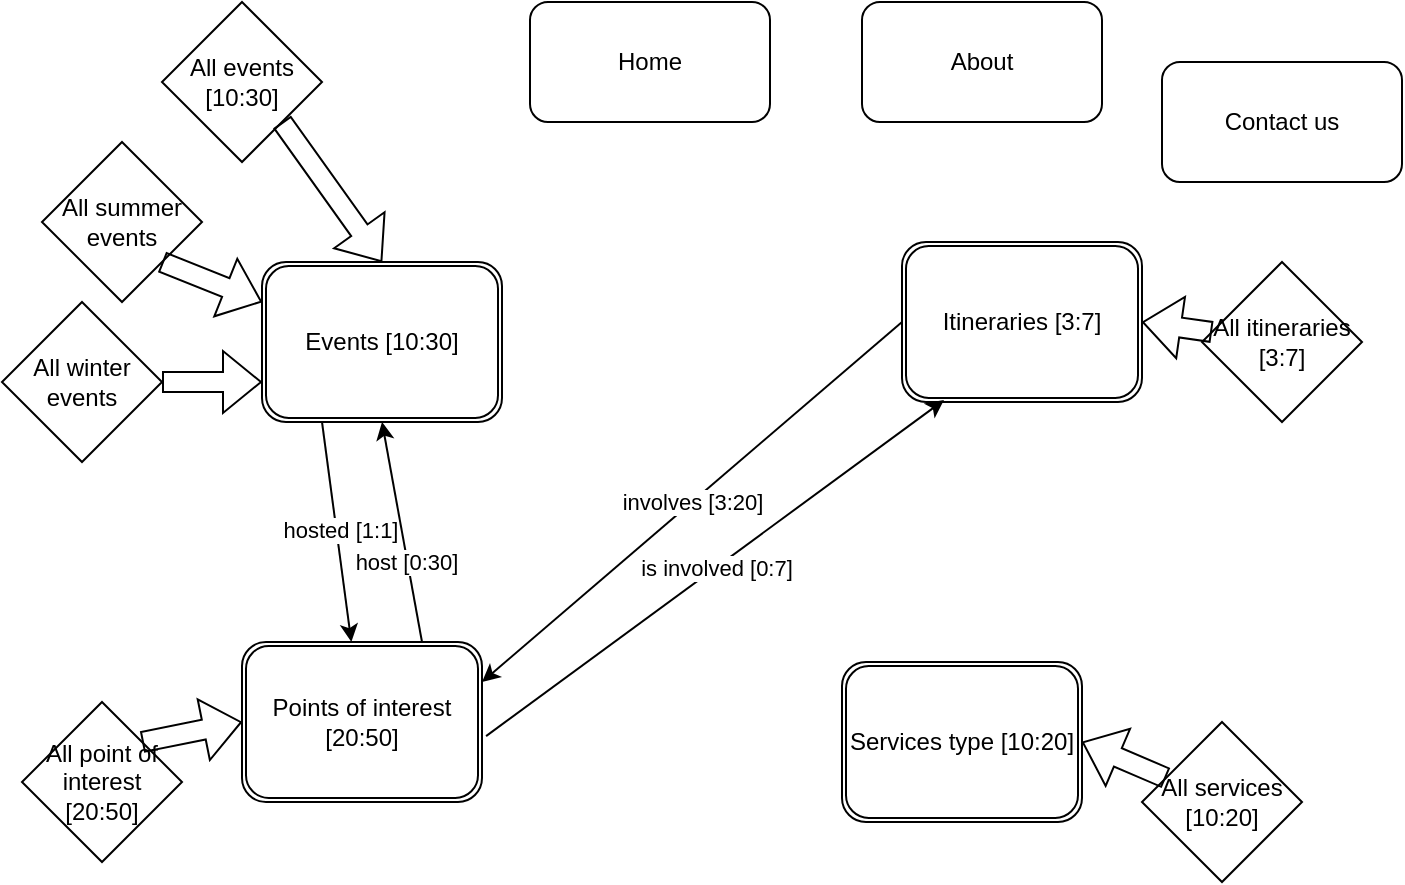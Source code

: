 <mxfile version="18.1.1" type="device"><diagram id="zQy15QqREmI8SNwcbfht" name="Page-1"><mxGraphModel dx="946" dy="536" grid="1" gridSize="10" guides="1" tooltips="1" connect="1" arrows="1" fold="1" page="1" pageScale="1" pageWidth="827" pageHeight="1169" math="0" shadow="0"><root><mxCell id="0"/><mxCell id="1" parent="0"/><mxCell id="0YlJk-WQm2fPyhFgz74y-2" value="Events [10:30]" style="shape=ext;double=1;rounded=1;whiteSpace=wrap;html=1;" parent="1" vertex="1"><mxGeometry x="220" y="240" width="120" height="80" as="geometry"/></mxCell><mxCell id="0YlJk-WQm2fPyhFgz74y-3" value="Home" style="rounded=1;whiteSpace=wrap;html=1;" parent="1" vertex="1"><mxGeometry x="354" y="110" width="120" height="60" as="geometry"/></mxCell><mxCell id="0YlJk-WQm2fPyhFgz74y-4" value="Points of interest [20:50]" style="shape=ext;double=1;rounded=1;whiteSpace=wrap;html=1;" parent="1" vertex="1"><mxGeometry x="210" y="430" width="120" height="80" as="geometry"/></mxCell><mxCell id="0YlJk-WQm2fPyhFgz74y-5" value="Itineraries [3:7]" style="shape=ext;double=1;rounded=1;whiteSpace=wrap;html=1;" parent="1" vertex="1"><mxGeometry x="540" y="230" width="120" height="80" as="geometry"/></mxCell><mxCell id="0YlJk-WQm2fPyhFgz74y-6" value="Services type [10:20]" style="shape=ext;double=1;rounded=1;whiteSpace=wrap;html=1;" parent="1" vertex="1"><mxGeometry x="510" y="440" width="120" height="80" as="geometry"/></mxCell><mxCell id="0YlJk-WQm2fPyhFgz74y-7" value="" style="endArrow=classic;html=1;rounded=0;exitX=0.25;exitY=1;exitDx=0;exitDy=0;" parent="1" source="0YlJk-WQm2fPyhFgz74y-2" target="0YlJk-WQm2fPyhFgz74y-4" edge="1"><mxGeometry width="50" height="50" relative="1" as="geometry"><mxPoint x="320" y="360" as="sourcePoint"/><mxPoint x="370" y="310" as="targetPoint"/></mxGeometry></mxCell><mxCell id="0YlJk-WQm2fPyhFgz74y-14" value="hosted [1:1]" style="edgeLabel;html=1;align=center;verticalAlign=middle;resizable=0;points=[];" parent="0YlJk-WQm2fPyhFgz74y-7" vertex="1" connectable="0"><mxGeometry x="-0.014" y="2" relative="1" as="geometry"><mxPoint as="offset"/></mxGeometry></mxCell><mxCell id="0YlJk-WQm2fPyhFgz74y-10" value="" style="endArrow=classic;html=1;rounded=0;exitX=0.75;exitY=0;exitDx=0;exitDy=0;entryX=0.5;entryY=1;entryDx=0;entryDy=0;" parent="1" source="0YlJk-WQm2fPyhFgz74y-4" target="0YlJk-WQm2fPyhFgz74y-2" edge="1"><mxGeometry width="50" height="50" relative="1" as="geometry"><mxPoint x="390" y="360" as="sourcePoint"/><mxPoint x="440" y="310" as="targetPoint"/></mxGeometry></mxCell><mxCell id="0YlJk-WQm2fPyhFgz74y-13" value="host [0:30]" style="edgeLabel;html=1;align=center;verticalAlign=middle;resizable=0;points=[];" parent="0YlJk-WQm2fPyhFgz74y-10" vertex="1" connectable="0"><mxGeometry x="-0.077" y="-1" relative="1" as="geometry"><mxPoint y="11" as="offset"/></mxGeometry></mxCell><mxCell id="0YlJk-WQm2fPyhFgz74y-15" value="involves [3:20]" style="endArrow=classic;html=1;rounded=0;exitX=0;exitY=0.5;exitDx=0;exitDy=0;entryX=1;entryY=0.25;entryDx=0;entryDy=0;" parent="1" source="0YlJk-WQm2fPyhFgz74y-5" target="0YlJk-WQm2fPyhFgz74y-4" edge="1"><mxGeometry width="50" height="50" relative="1" as="geometry"><mxPoint x="390" y="360" as="sourcePoint"/><mxPoint x="440" y="310" as="targetPoint"/></mxGeometry></mxCell><mxCell id="0YlJk-WQm2fPyhFgz74y-16" value="is involved [0:7]" style="endArrow=classic;html=1;rounded=0;exitX=1.017;exitY=0.588;exitDx=0;exitDy=0;exitPerimeter=0;entryX=0.175;entryY=0.988;entryDx=0;entryDy=0;entryPerimeter=0;" parent="1" source="0YlJk-WQm2fPyhFgz74y-4" target="0YlJk-WQm2fPyhFgz74y-5" edge="1"><mxGeometry width="50" height="50" relative="1" as="geometry"><mxPoint x="390" y="360" as="sourcePoint"/><mxPoint x="440" y="310" as="targetPoint"/></mxGeometry></mxCell><mxCell id="0YlJk-WQm2fPyhFgz74y-17" value="All events [10:30]" style="rhombus;whiteSpace=wrap;html=1;" parent="1" vertex="1"><mxGeometry x="170" y="110" width="80" height="80" as="geometry"/></mxCell><mxCell id="0YlJk-WQm2fPyhFgz74y-18" value="All summer events" style="rhombus;whiteSpace=wrap;html=1;" parent="1" vertex="1"><mxGeometry x="110" y="180" width="80" height="80" as="geometry"/></mxCell><mxCell id="0YlJk-WQm2fPyhFgz74y-19" value="All winter events" style="rhombus;whiteSpace=wrap;html=1;" parent="1" vertex="1"><mxGeometry x="90" y="260" width="80" height="80" as="geometry"/></mxCell><mxCell id="0YlJk-WQm2fPyhFgz74y-20" value="All point of interest [20:50]" style="rhombus;whiteSpace=wrap;html=1;" parent="1" vertex="1"><mxGeometry x="100" y="460" width="80" height="80" as="geometry"/></mxCell><mxCell id="0YlJk-WQm2fPyhFgz74y-21" value="All itineraries [3:7]" style="rhombus;whiteSpace=wrap;html=1;" parent="1" vertex="1"><mxGeometry x="690" y="240" width="80" height="80" as="geometry"/></mxCell><mxCell id="0YlJk-WQm2fPyhFgz74y-22" value="All services [10:20]" style="rhombus;whiteSpace=wrap;html=1;" parent="1" vertex="1"><mxGeometry x="660" y="470" width="80" height="80" as="geometry"/></mxCell><mxCell id="0YlJk-WQm2fPyhFgz74y-23" value="" style="shape=flexArrow;endArrow=classic;html=1;rounded=0;exitX=1;exitY=0;exitDx=0;exitDy=0;entryX=0;entryY=0.5;entryDx=0;entryDy=0;" parent="1" source="0YlJk-WQm2fPyhFgz74y-20" target="0YlJk-WQm2fPyhFgz74y-4" edge="1"><mxGeometry width="50" height="50" relative="1" as="geometry"><mxPoint x="390" y="360" as="sourcePoint"/><mxPoint x="440" y="310" as="targetPoint"/></mxGeometry></mxCell><mxCell id="0YlJk-WQm2fPyhFgz74y-24" value="" style="shape=flexArrow;endArrow=classic;html=1;rounded=0;entryX=1;entryY=0.5;entryDx=0;entryDy=0;" parent="1" source="0YlJk-WQm2fPyhFgz74y-22" target="0YlJk-WQm2fPyhFgz74y-6" edge="1"><mxGeometry width="50" height="50" relative="1" as="geometry"><mxPoint x="390" y="360" as="sourcePoint"/><mxPoint x="440" y="310" as="targetPoint"/></mxGeometry></mxCell><mxCell id="0YlJk-WQm2fPyhFgz74y-25" value="" style="shape=flexArrow;endArrow=classic;html=1;rounded=0;entryX=1;entryY=0.5;entryDx=0;entryDy=0;" parent="1" source="0YlJk-WQm2fPyhFgz74y-21" target="0YlJk-WQm2fPyhFgz74y-5" edge="1"><mxGeometry width="50" height="50" relative="1" as="geometry"><mxPoint x="390" y="360" as="sourcePoint"/><mxPoint x="440" y="310" as="targetPoint"/></mxGeometry></mxCell><mxCell id="0YlJk-WQm2fPyhFgz74y-26" value="" style="shape=flexArrow;endArrow=classic;html=1;rounded=0;exitX=1;exitY=1;exitDx=0;exitDy=0;entryX=0.5;entryY=0;entryDx=0;entryDy=0;" parent="1" source="0YlJk-WQm2fPyhFgz74y-17" target="0YlJk-WQm2fPyhFgz74y-2" edge="1"><mxGeometry width="50" height="50" relative="1" as="geometry"><mxPoint x="390" y="360" as="sourcePoint"/><mxPoint x="440" y="310" as="targetPoint"/></mxGeometry></mxCell><mxCell id="0YlJk-WQm2fPyhFgz74y-28" value="" style="shape=flexArrow;endArrow=classic;html=1;rounded=0;exitX=1;exitY=1;exitDx=0;exitDy=0;entryX=0;entryY=0.25;entryDx=0;entryDy=0;" parent="1" source="0YlJk-WQm2fPyhFgz74y-18" target="0YlJk-WQm2fPyhFgz74y-2" edge="1"><mxGeometry width="50" height="50" relative="1" as="geometry"><mxPoint x="390" y="360" as="sourcePoint"/><mxPoint x="440" y="310" as="targetPoint"/></mxGeometry></mxCell><mxCell id="0YlJk-WQm2fPyhFgz74y-29" value="" style="shape=flexArrow;endArrow=classic;html=1;rounded=0;" parent="1" source="0YlJk-WQm2fPyhFgz74y-19" edge="1"><mxGeometry width="50" height="50" relative="1" as="geometry"><mxPoint x="390" y="360" as="sourcePoint"/><mxPoint x="220" y="300" as="targetPoint"/></mxGeometry></mxCell><mxCell id="yLqKt5byWaiqpdojf6oU-1" value="About" style="rounded=1;whiteSpace=wrap;html=1;" parent="1" vertex="1"><mxGeometry x="520" y="110" width="120" height="60" as="geometry"/></mxCell><mxCell id="lJjVfSKSsahKXL67L3V7-1" value="Contact us" style="rounded=1;whiteSpace=wrap;html=1;" vertex="1" parent="1"><mxGeometry x="670" y="140" width="120" height="60" as="geometry"/></mxCell></root></mxGraphModel></diagram></mxfile>